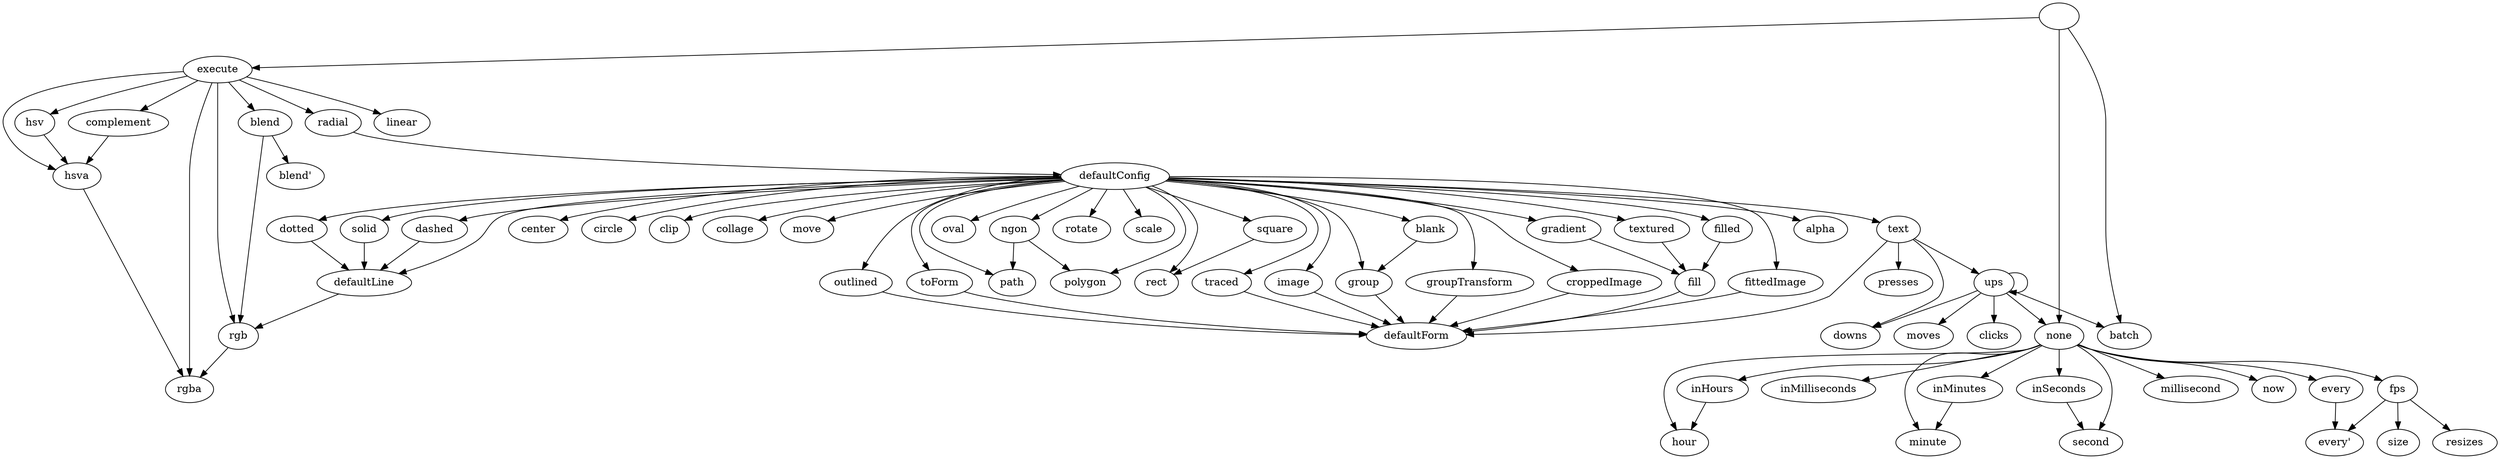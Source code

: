 strict digraph deps {
"alpha" [style=solid];
"batch" [style=solid];
"blank" [style=solid];
"blend" [style=solid];
"blend\'" [style=solid];
"center" [style=solid];
"circle" [style=solid];
"clicks" [style=solid];
"clip" [style=solid];
"collage" [style=solid];
"complement" [style=solid];
"croppedImage" [style=solid];
"dashed" [style=solid];
"defaultConfig" [style=solid];
"defaultForm" [style=solid];
"defaultLine" [style=solid];
"dotted" [style=solid];
"downs" [style=solid];
"every" [style=solid];
"every\'" [style=solid];
"execute" [style=solid];
"fill" [style=solid];
"filled" [style=solid];
"fittedImage" [style=solid];
"fps" [style=solid];
"gradient" [style=solid];
"group" [style=solid];
"groupTransform" [style=solid];
"hour" [style=solid];
"hsv" [style=solid];
"hsva" [style=solid];
"image" [style=solid];
"inHours" [style=solid];
"inMilliseconds" [style=solid];
"inMinutes" [style=solid];
"inSeconds" [style=solid];
"linear" [style=solid];
"millisecond" [style=solid];
"minute" [style=solid];
"move" [style=solid];
"moves" [style=solid];
"ngon" [style=solid];
"none" [style=solid];
"now" [style=solid];
"outlined" [style=solid];
"oval" [style=solid];
"path" [style=solid];
"polygon" [style=solid];
"presses" [style=solid];
"radial" [style=solid];
"rect" [style=solid];
"resizes" [style=solid];
"rgb" [style=solid];
"rgba" [style=solid];
"rotate" [style=solid];
"scale" [style=solid];
"second" [style=solid];
"size" [style=solid];
"solid" [style=solid];
"square" [style=solid];
"text" [style=solid];
"textured" [style=solid];
"toForm" [style=solid];
"traced" [style=solid];
"ups" [style=solid];
"" -> "batch";
"" -> "execute";
"" -> "none";
"blank" -> "group";
"blend" -> "blend\'";
"blend" -> "rgb";
"complement" -> "hsva";
"croppedImage" -> "defaultForm";
"dashed" -> "defaultLine";
"defaultConfig" -> "alpha";
"defaultConfig" -> "blank";
"defaultConfig" -> "center";
"defaultConfig" -> "circle";
"defaultConfig" -> "clip";
"defaultConfig" -> "collage";
"defaultConfig" -> "croppedImage";
"defaultConfig" -> "dashed";
"defaultConfig" -> "defaultLine";
"defaultConfig" -> "dotted";
"defaultConfig" -> "filled";
"defaultConfig" -> "fittedImage";
"defaultConfig" -> "gradient";
"defaultConfig" -> "group";
"defaultConfig" -> "groupTransform";
"defaultConfig" -> "image";
"defaultConfig" -> "move";
"defaultConfig" -> "ngon";
"defaultConfig" -> "outlined";
"defaultConfig" -> "oval";
"defaultConfig" -> "path";
"defaultConfig" -> "polygon";
"defaultConfig" -> "rect";
"defaultConfig" -> "rotate";
"defaultConfig" -> "scale";
"defaultConfig" -> "solid";
"defaultConfig" -> "square";
"defaultConfig" -> "text";
"defaultConfig" -> "textured";
"defaultConfig" -> "toForm";
"defaultConfig" -> "traced";
"defaultLine" -> "rgb";
"dotted" -> "defaultLine";
"every" -> "every\'";
"execute" -> "blend";
"execute" -> "complement";
"execute" -> "hsv";
"execute" -> "hsva";
"execute" -> "linear";
"execute" -> "radial";
"execute" -> "rgb";
"execute" -> "rgba";
"fill" -> "defaultForm";
"filled" -> "fill";
"fittedImage" -> "defaultForm";
"fps" -> "every\'";
"fps" -> "resizes";
"fps" -> "size";
"gradient" -> "fill";
"group" -> "defaultForm";
"groupTransform" -> "defaultForm";
"hsv" -> "hsva";
"hsva" -> "rgba";
"image" -> "defaultForm";
"inHours" -> "hour";
"inMinutes" -> "minute";
"inSeconds" -> "second";
"ngon" -> "path";
"ngon" -> "polygon";
"none" -> "every";
"none" -> "fps";
"none" -> "hour";
"none" -> "inHours";
"none" -> "inMilliseconds";
"none" -> "inMinutes";
"none" -> "inSeconds";
"none" -> "millisecond";
"none" -> "minute";
"none" -> "now";
"none" -> "second";
"outlined" -> "defaultForm";
"radial" -> "defaultConfig";
"rgb" -> "rgba";
"solid" -> "defaultLine";
"square" -> "rect";
"text" -> "defaultForm";
"text" -> "downs";
"text" -> "presses";
"text" -> "ups";
"textured" -> "fill";
"toForm" -> "defaultForm";
"traced" -> "defaultForm";
"ups" -> "batch";
"ups" -> "clicks";
"ups" -> "downs";
"ups" -> "moves";
"ups" -> "none";
"ups" -> "ups";
}

